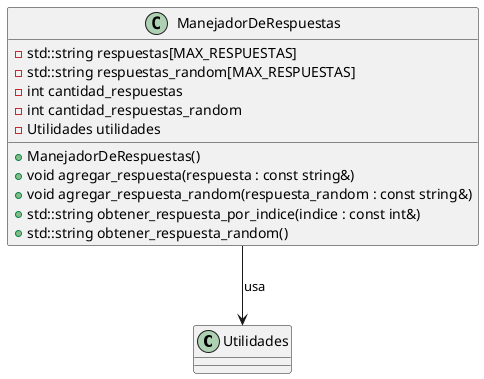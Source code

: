 @startuml
'https://plantuml.com/class-diagram

class Utilidades

class ManejadorDeRespuestas {
    - std::string respuestas[MAX_RESPUESTAS]
    - std::string respuestas_random[MAX_RESPUESTAS]
    - int cantidad_respuestas
    - int cantidad_respuestas_random
    - Utilidades utilidades

    + ManejadorDeRespuestas()
    + void agregar_respuesta(respuesta : const string&)
    + void agregar_respuesta_random(respuesta_random : const string&)
    + std::string obtener_respuesta_por_indice(indice : const int&)
    + std::string obtener_respuesta_random()
}

' Relaciones
ManejadorDeRespuestas --> Utilidades : "usa"

@enduml